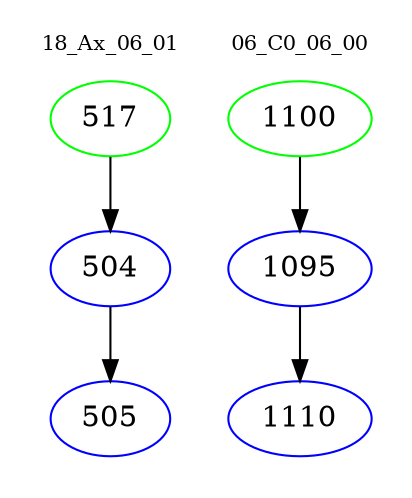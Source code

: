 digraph{
subgraph cluster_0 {
color = white
label = "18_Ax_06_01";
fontsize=10;
T0_517 [label="517", color="green"]
T0_517 -> T0_504 [color="black"]
T0_504 [label="504", color="blue"]
T0_504 -> T0_505 [color="black"]
T0_505 [label="505", color="blue"]
}
subgraph cluster_1 {
color = white
label = "06_C0_06_00";
fontsize=10;
T1_1100 [label="1100", color="green"]
T1_1100 -> T1_1095 [color="black"]
T1_1095 [label="1095", color="blue"]
T1_1095 -> T1_1110 [color="black"]
T1_1110 [label="1110", color="blue"]
}
}
